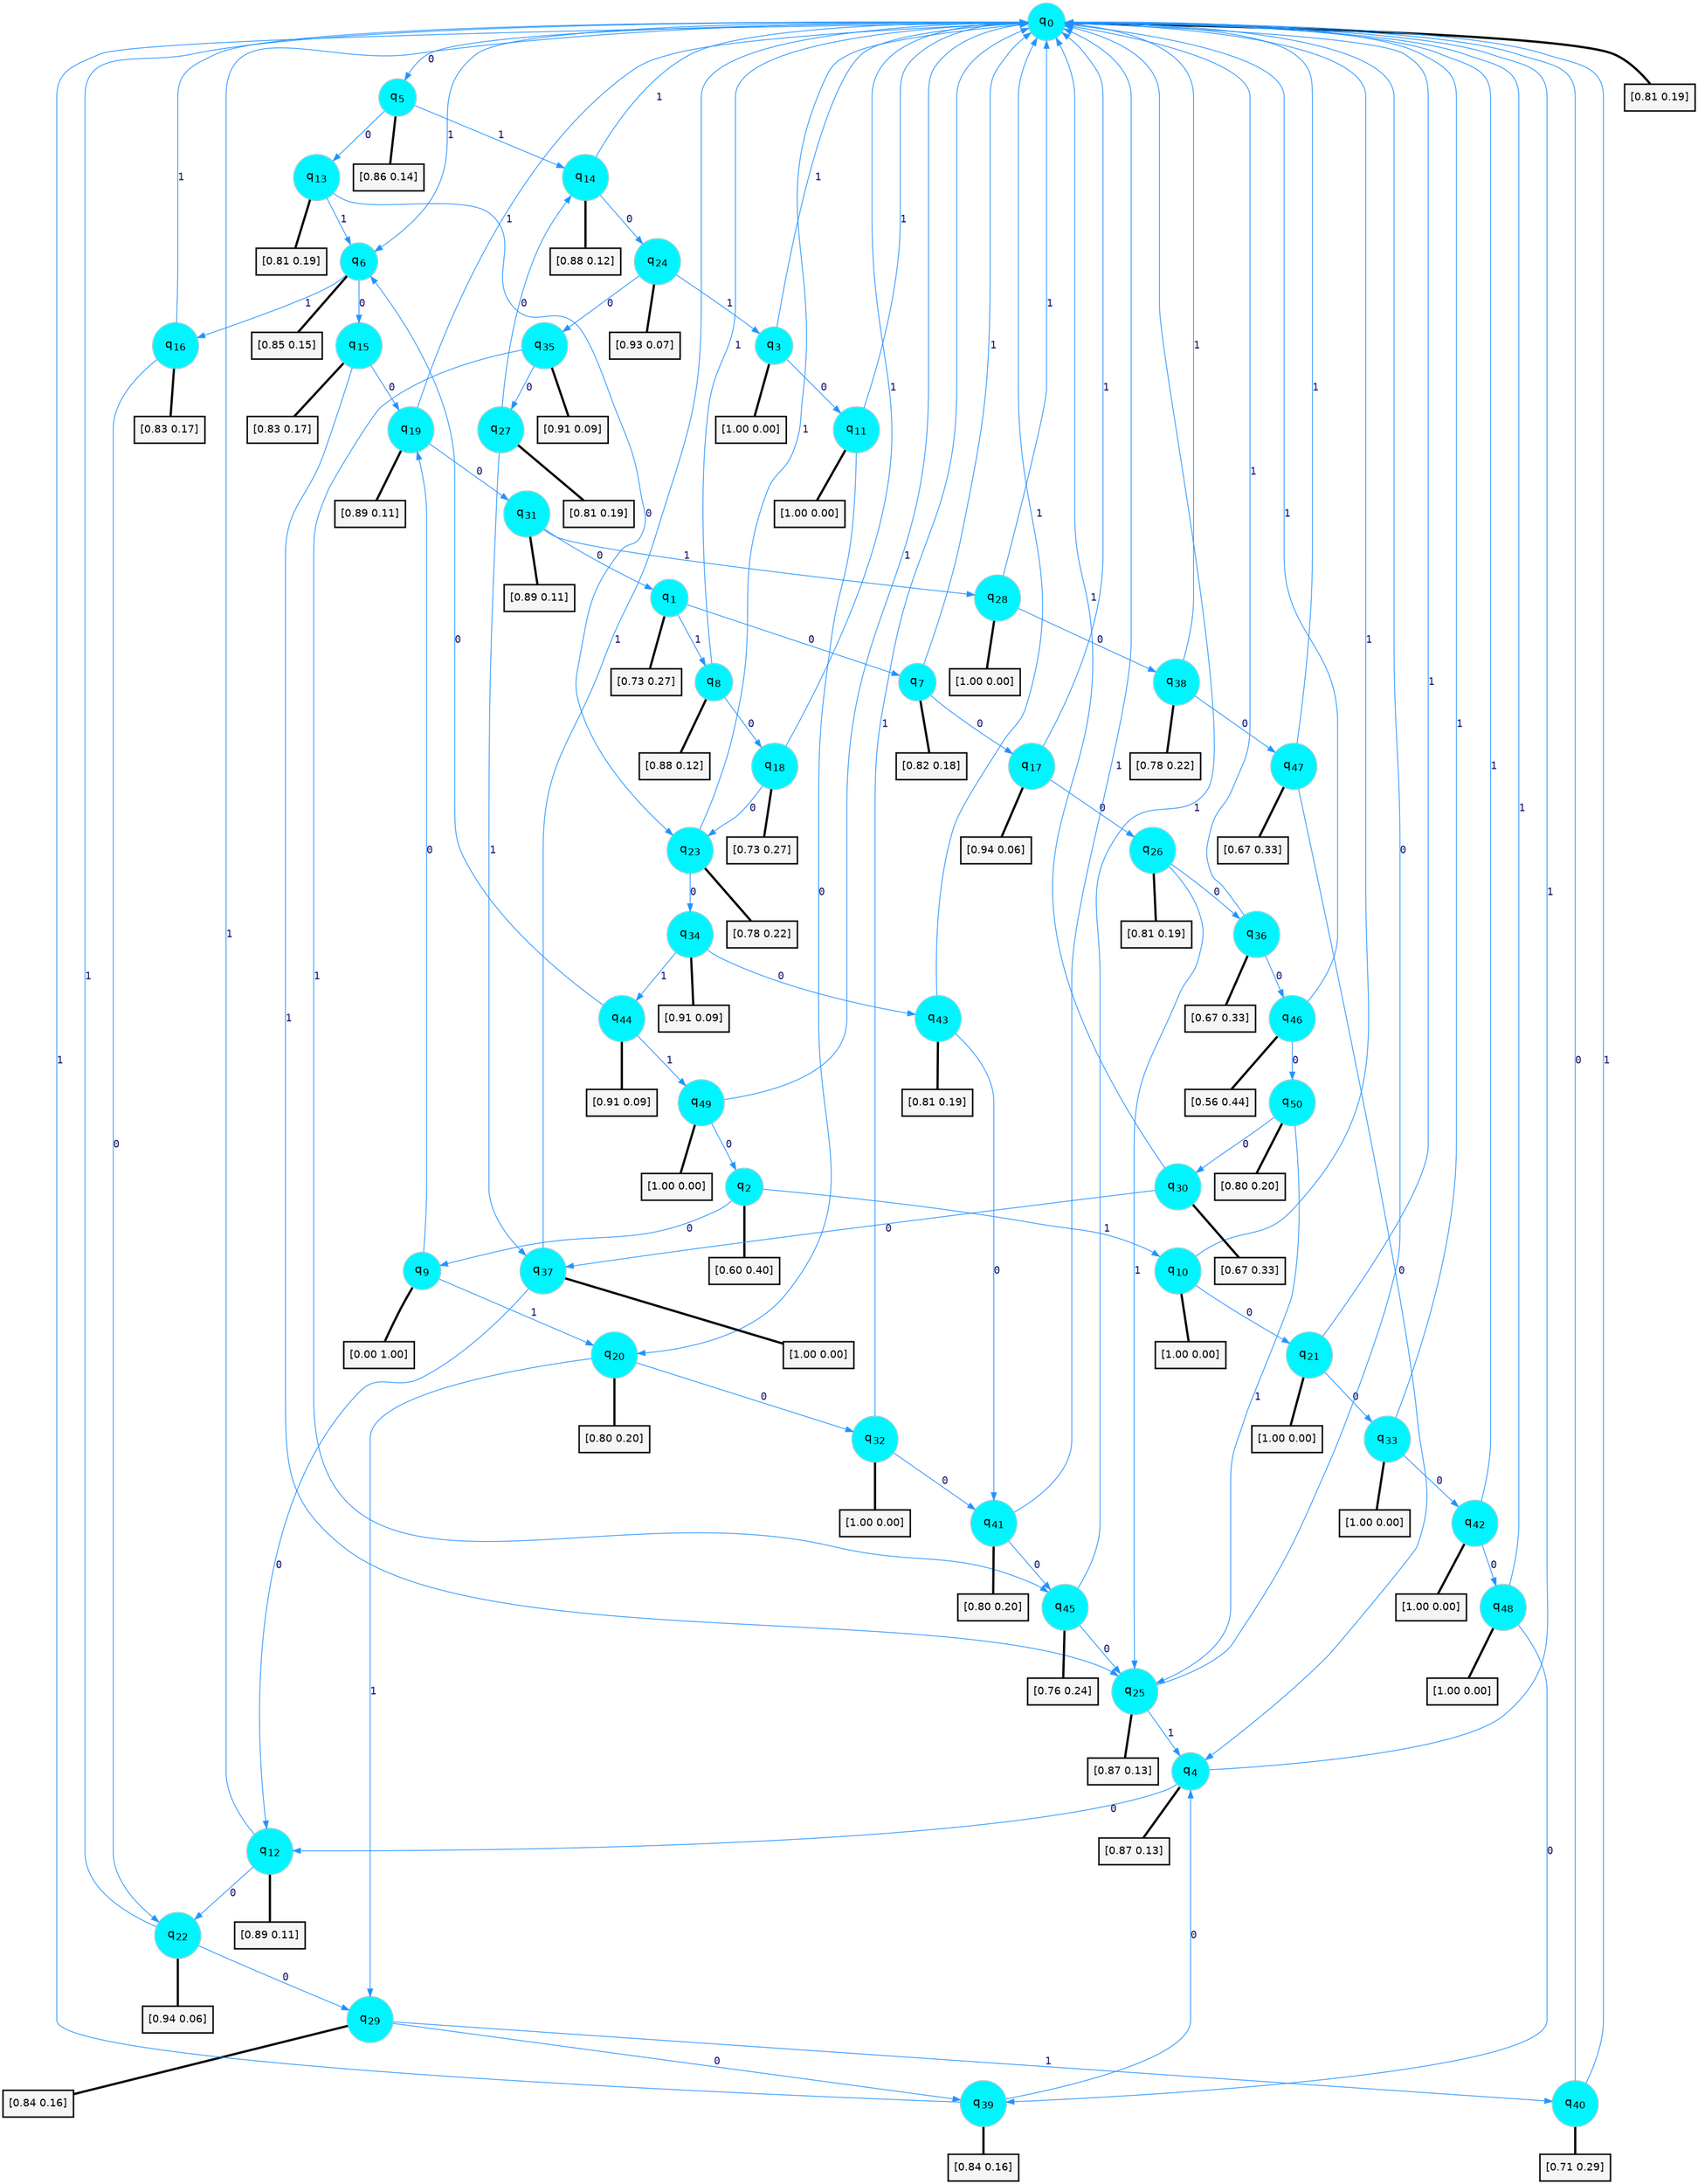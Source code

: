 digraph G {
graph [
bgcolor=transparent, dpi=300, rankdir=TD, size="40,25"];
node [
color=gray, fillcolor=turquoise1, fontcolor=black, fontname=Helvetica, fontsize=16, fontweight=bold, shape=circle, style=filled];
edge [
arrowsize=1, color=dodgerblue1, fontcolor=midnightblue, fontname=courier, fontweight=bold, penwidth=1, style=solid, weight=20];
0[label=<q<SUB>0</SUB>>];
1[label=<q<SUB>1</SUB>>];
2[label=<q<SUB>2</SUB>>];
3[label=<q<SUB>3</SUB>>];
4[label=<q<SUB>4</SUB>>];
5[label=<q<SUB>5</SUB>>];
6[label=<q<SUB>6</SUB>>];
7[label=<q<SUB>7</SUB>>];
8[label=<q<SUB>8</SUB>>];
9[label=<q<SUB>9</SUB>>];
10[label=<q<SUB>10</SUB>>];
11[label=<q<SUB>11</SUB>>];
12[label=<q<SUB>12</SUB>>];
13[label=<q<SUB>13</SUB>>];
14[label=<q<SUB>14</SUB>>];
15[label=<q<SUB>15</SUB>>];
16[label=<q<SUB>16</SUB>>];
17[label=<q<SUB>17</SUB>>];
18[label=<q<SUB>18</SUB>>];
19[label=<q<SUB>19</SUB>>];
20[label=<q<SUB>20</SUB>>];
21[label=<q<SUB>21</SUB>>];
22[label=<q<SUB>22</SUB>>];
23[label=<q<SUB>23</SUB>>];
24[label=<q<SUB>24</SUB>>];
25[label=<q<SUB>25</SUB>>];
26[label=<q<SUB>26</SUB>>];
27[label=<q<SUB>27</SUB>>];
28[label=<q<SUB>28</SUB>>];
29[label=<q<SUB>29</SUB>>];
30[label=<q<SUB>30</SUB>>];
31[label=<q<SUB>31</SUB>>];
32[label=<q<SUB>32</SUB>>];
33[label=<q<SUB>33</SUB>>];
34[label=<q<SUB>34</SUB>>];
35[label=<q<SUB>35</SUB>>];
36[label=<q<SUB>36</SUB>>];
37[label=<q<SUB>37</SUB>>];
38[label=<q<SUB>38</SUB>>];
39[label=<q<SUB>39</SUB>>];
40[label=<q<SUB>40</SUB>>];
41[label=<q<SUB>41</SUB>>];
42[label=<q<SUB>42</SUB>>];
43[label=<q<SUB>43</SUB>>];
44[label=<q<SUB>44</SUB>>];
45[label=<q<SUB>45</SUB>>];
46[label=<q<SUB>46</SUB>>];
47[label=<q<SUB>47</SUB>>];
48[label=<q<SUB>48</SUB>>];
49[label=<q<SUB>49</SUB>>];
50[label=<q<SUB>50</SUB>>];
51[label="[0.81 0.19]", shape=box,fontcolor=black, fontname=Helvetica, fontsize=14, penwidth=2, fillcolor=whitesmoke,color=black];
52[label="[0.73 0.27]", shape=box,fontcolor=black, fontname=Helvetica, fontsize=14, penwidth=2, fillcolor=whitesmoke,color=black];
53[label="[0.60 0.40]", shape=box,fontcolor=black, fontname=Helvetica, fontsize=14, penwidth=2, fillcolor=whitesmoke,color=black];
54[label="[1.00 0.00]", shape=box,fontcolor=black, fontname=Helvetica, fontsize=14, penwidth=2, fillcolor=whitesmoke,color=black];
55[label="[0.87 0.13]", shape=box,fontcolor=black, fontname=Helvetica, fontsize=14, penwidth=2, fillcolor=whitesmoke,color=black];
56[label="[0.86 0.14]", shape=box,fontcolor=black, fontname=Helvetica, fontsize=14, penwidth=2, fillcolor=whitesmoke,color=black];
57[label="[0.85 0.15]", shape=box,fontcolor=black, fontname=Helvetica, fontsize=14, penwidth=2, fillcolor=whitesmoke,color=black];
58[label="[0.82 0.18]", shape=box,fontcolor=black, fontname=Helvetica, fontsize=14, penwidth=2, fillcolor=whitesmoke,color=black];
59[label="[0.88 0.12]", shape=box,fontcolor=black, fontname=Helvetica, fontsize=14, penwidth=2, fillcolor=whitesmoke,color=black];
60[label="[0.00 1.00]", shape=box,fontcolor=black, fontname=Helvetica, fontsize=14, penwidth=2, fillcolor=whitesmoke,color=black];
61[label="[1.00 0.00]", shape=box,fontcolor=black, fontname=Helvetica, fontsize=14, penwidth=2, fillcolor=whitesmoke,color=black];
62[label="[1.00 0.00]", shape=box,fontcolor=black, fontname=Helvetica, fontsize=14, penwidth=2, fillcolor=whitesmoke,color=black];
63[label="[0.89 0.11]", shape=box,fontcolor=black, fontname=Helvetica, fontsize=14, penwidth=2, fillcolor=whitesmoke,color=black];
64[label="[0.81 0.19]", shape=box,fontcolor=black, fontname=Helvetica, fontsize=14, penwidth=2, fillcolor=whitesmoke,color=black];
65[label="[0.88 0.12]", shape=box,fontcolor=black, fontname=Helvetica, fontsize=14, penwidth=2, fillcolor=whitesmoke,color=black];
66[label="[0.83 0.17]", shape=box,fontcolor=black, fontname=Helvetica, fontsize=14, penwidth=2, fillcolor=whitesmoke,color=black];
67[label="[0.83 0.17]", shape=box,fontcolor=black, fontname=Helvetica, fontsize=14, penwidth=2, fillcolor=whitesmoke,color=black];
68[label="[0.94 0.06]", shape=box,fontcolor=black, fontname=Helvetica, fontsize=14, penwidth=2, fillcolor=whitesmoke,color=black];
69[label="[0.73 0.27]", shape=box,fontcolor=black, fontname=Helvetica, fontsize=14, penwidth=2, fillcolor=whitesmoke,color=black];
70[label="[0.89 0.11]", shape=box,fontcolor=black, fontname=Helvetica, fontsize=14, penwidth=2, fillcolor=whitesmoke,color=black];
71[label="[0.80 0.20]", shape=box,fontcolor=black, fontname=Helvetica, fontsize=14, penwidth=2, fillcolor=whitesmoke,color=black];
72[label="[1.00 0.00]", shape=box,fontcolor=black, fontname=Helvetica, fontsize=14, penwidth=2, fillcolor=whitesmoke,color=black];
73[label="[0.94 0.06]", shape=box,fontcolor=black, fontname=Helvetica, fontsize=14, penwidth=2, fillcolor=whitesmoke,color=black];
74[label="[0.78 0.22]", shape=box,fontcolor=black, fontname=Helvetica, fontsize=14, penwidth=2, fillcolor=whitesmoke,color=black];
75[label="[0.93 0.07]", shape=box,fontcolor=black, fontname=Helvetica, fontsize=14, penwidth=2, fillcolor=whitesmoke,color=black];
76[label="[0.87 0.13]", shape=box,fontcolor=black, fontname=Helvetica, fontsize=14, penwidth=2, fillcolor=whitesmoke,color=black];
77[label="[0.81 0.19]", shape=box,fontcolor=black, fontname=Helvetica, fontsize=14, penwidth=2, fillcolor=whitesmoke,color=black];
78[label="[0.81 0.19]", shape=box,fontcolor=black, fontname=Helvetica, fontsize=14, penwidth=2, fillcolor=whitesmoke,color=black];
79[label="[1.00 0.00]", shape=box,fontcolor=black, fontname=Helvetica, fontsize=14, penwidth=2, fillcolor=whitesmoke,color=black];
80[label="[0.84 0.16]", shape=box,fontcolor=black, fontname=Helvetica, fontsize=14, penwidth=2, fillcolor=whitesmoke,color=black];
81[label="[0.67 0.33]", shape=box,fontcolor=black, fontname=Helvetica, fontsize=14, penwidth=2, fillcolor=whitesmoke,color=black];
82[label="[0.89 0.11]", shape=box,fontcolor=black, fontname=Helvetica, fontsize=14, penwidth=2, fillcolor=whitesmoke,color=black];
83[label="[1.00 0.00]", shape=box,fontcolor=black, fontname=Helvetica, fontsize=14, penwidth=2, fillcolor=whitesmoke,color=black];
84[label="[1.00 0.00]", shape=box,fontcolor=black, fontname=Helvetica, fontsize=14, penwidth=2, fillcolor=whitesmoke,color=black];
85[label="[0.91 0.09]", shape=box,fontcolor=black, fontname=Helvetica, fontsize=14, penwidth=2, fillcolor=whitesmoke,color=black];
86[label="[0.91 0.09]", shape=box,fontcolor=black, fontname=Helvetica, fontsize=14, penwidth=2, fillcolor=whitesmoke,color=black];
87[label="[0.67 0.33]", shape=box,fontcolor=black, fontname=Helvetica, fontsize=14, penwidth=2, fillcolor=whitesmoke,color=black];
88[label="[1.00 0.00]", shape=box,fontcolor=black, fontname=Helvetica, fontsize=14, penwidth=2, fillcolor=whitesmoke,color=black];
89[label="[0.78 0.22]", shape=box,fontcolor=black, fontname=Helvetica, fontsize=14, penwidth=2, fillcolor=whitesmoke,color=black];
90[label="[0.84 0.16]", shape=box,fontcolor=black, fontname=Helvetica, fontsize=14, penwidth=2, fillcolor=whitesmoke,color=black];
91[label="[0.71 0.29]", shape=box,fontcolor=black, fontname=Helvetica, fontsize=14, penwidth=2, fillcolor=whitesmoke,color=black];
92[label="[0.80 0.20]", shape=box,fontcolor=black, fontname=Helvetica, fontsize=14, penwidth=2, fillcolor=whitesmoke,color=black];
93[label="[1.00 0.00]", shape=box,fontcolor=black, fontname=Helvetica, fontsize=14, penwidth=2, fillcolor=whitesmoke,color=black];
94[label="[0.81 0.19]", shape=box,fontcolor=black, fontname=Helvetica, fontsize=14, penwidth=2, fillcolor=whitesmoke,color=black];
95[label="[0.91 0.09]", shape=box,fontcolor=black, fontname=Helvetica, fontsize=14, penwidth=2, fillcolor=whitesmoke,color=black];
96[label="[0.76 0.24]", shape=box,fontcolor=black, fontname=Helvetica, fontsize=14, penwidth=2, fillcolor=whitesmoke,color=black];
97[label="[0.56 0.44]", shape=box,fontcolor=black, fontname=Helvetica, fontsize=14, penwidth=2, fillcolor=whitesmoke,color=black];
98[label="[0.67 0.33]", shape=box,fontcolor=black, fontname=Helvetica, fontsize=14, penwidth=2, fillcolor=whitesmoke,color=black];
99[label="[1.00 0.00]", shape=box,fontcolor=black, fontname=Helvetica, fontsize=14, penwidth=2, fillcolor=whitesmoke,color=black];
100[label="[1.00 0.00]", shape=box,fontcolor=black, fontname=Helvetica, fontsize=14, penwidth=2, fillcolor=whitesmoke,color=black];
101[label="[0.80 0.20]", shape=box,fontcolor=black, fontname=Helvetica, fontsize=14, penwidth=2, fillcolor=whitesmoke,color=black];
0->5 [label=0];
0->6 [label=1];
0->51 [arrowhead=none, penwidth=3,color=black];
1->7 [label=0];
1->8 [label=1];
1->52 [arrowhead=none, penwidth=3,color=black];
2->9 [label=0];
2->10 [label=1];
2->53 [arrowhead=none, penwidth=3,color=black];
3->11 [label=0];
3->0 [label=1];
3->54 [arrowhead=none, penwidth=3,color=black];
4->12 [label=0];
4->0 [label=1];
4->55 [arrowhead=none, penwidth=3,color=black];
5->13 [label=0];
5->14 [label=1];
5->56 [arrowhead=none, penwidth=3,color=black];
6->15 [label=0];
6->16 [label=1];
6->57 [arrowhead=none, penwidth=3,color=black];
7->17 [label=0];
7->0 [label=1];
7->58 [arrowhead=none, penwidth=3,color=black];
8->18 [label=0];
8->0 [label=1];
8->59 [arrowhead=none, penwidth=3,color=black];
9->19 [label=0];
9->20 [label=1];
9->60 [arrowhead=none, penwidth=3,color=black];
10->21 [label=0];
10->0 [label=1];
10->61 [arrowhead=none, penwidth=3,color=black];
11->20 [label=0];
11->0 [label=1];
11->62 [arrowhead=none, penwidth=3,color=black];
12->22 [label=0];
12->0 [label=1];
12->63 [arrowhead=none, penwidth=3,color=black];
13->23 [label=0];
13->6 [label=1];
13->64 [arrowhead=none, penwidth=3,color=black];
14->24 [label=0];
14->0 [label=1];
14->65 [arrowhead=none, penwidth=3,color=black];
15->19 [label=0];
15->25 [label=1];
15->66 [arrowhead=none, penwidth=3,color=black];
16->22 [label=0];
16->0 [label=1];
16->67 [arrowhead=none, penwidth=3,color=black];
17->26 [label=0];
17->0 [label=1];
17->68 [arrowhead=none, penwidth=3,color=black];
18->23 [label=0];
18->0 [label=1];
18->69 [arrowhead=none, penwidth=3,color=black];
19->31 [label=0];
19->0 [label=1];
19->70 [arrowhead=none, penwidth=3,color=black];
20->32 [label=0];
20->29 [label=1];
20->71 [arrowhead=none, penwidth=3,color=black];
21->33 [label=0];
21->0 [label=1];
21->72 [arrowhead=none, penwidth=3,color=black];
22->29 [label=0];
22->0 [label=1];
22->73 [arrowhead=none, penwidth=3,color=black];
23->34 [label=0];
23->0 [label=1];
23->74 [arrowhead=none, penwidth=3,color=black];
24->35 [label=0];
24->3 [label=1];
24->75 [arrowhead=none, penwidth=3,color=black];
25->0 [label=0];
25->4 [label=1];
25->76 [arrowhead=none, penwidth=3,color=black];
26->36 [label=0];
26->25 [label=1];
26->77 [arrowhead=none, penwidth=3,color=black];
27->14 [label=0];
27->37 [label=1];
27->78 [arrowhead=none, penwidth=3,color=black];
28->38 [label=0];
28->0 [label=1];
28->79 [arrowhead=none, penwidth=3,color=black];
29->39 [label=0];
29->40 [label=1];
29->80 [arrowhead=none, penwidth=3,color=black];
30->37 [label=0];
30->0 [label=1];
30->81 [arrowhead=none, penwidth=3,color=black];
31->1 [label=0];
31->28 [label=1];
31->82 [arrowhead=none, penwidth=3,color=black];
32->41 [label=0];
32->0 [label=1];
32->83 [arrowhead=none, penwidth=3,color=black];
33->42 [label=0];
33->0 [label=1];
33->84 [arrowhead=none, penwidth=3,color=black];
34->43 [label=0];
34->44 [label=1];
34->85 [arrowhead=none, penwidth=3,color=black];
35->27 [label=0];
35->45 [label=1];
35->86 [arrowhead=none, penwidth=3,color=black];
36->46 [label=0];
36->0 [label=1];
36->87 [arrowhead=none, penwidth=3,color=black];
37->12 [label=0];
37->0 [label=1];
37->88 [arrowhead=none, penwidth=3,color=black];
38->47 [label=0];
38->0 [label=1];
38->89 [arrowhead=none, penwidth=3,color=black];
39->4 [label=0];
39->0 [label=1];
39->90 [arrowhead=none, penwidth=3,color=black];
40->0 [label=0];
40->0 [label=1];
40->91 [arrowhead=none, penwidth=3,color=black];
41->45 [label=0];
41->0 [label=1];
41->92 [arrowhead=none, penwidth=3,color=black];
42->48 [label=0];
42->0 [label=1];
42->93 [arrowhead=none, penwidth=3,color=black];
43->41 [label=0];
43->0 [label=1];
43->94 [arrowhead=none, penwidth=3,color=black];
44->6 [label=0];
44->49 [label=1];
44->95 [arrowhead=none, penwidth=3,color=black];
45->25 [label=0];
45->0 [label=1];
45->96 [arrowhead=none, penwidth=3,color=black];
46->50 [label=0];
46->0 [label=1];
46->97 [arrowhead=none, penwidth=3,color=black];
47->4 [label=0];
47->0 [label=1];
47->98 [arrowhead=none, penwidth=3,color=black];
48->39 [label=0];
48->0 [label=1];
48->99 [arrowhead=none, penwidth=3,color=black];
49->2 [label=0];
49->0 [label=1];
49->100 [arrowhead=none, penwidth=3,color=black];
50->30 [label=0];
50->25 [label=1];
50->101 [arrowhead=none, penwidth=3,color=black];
}
